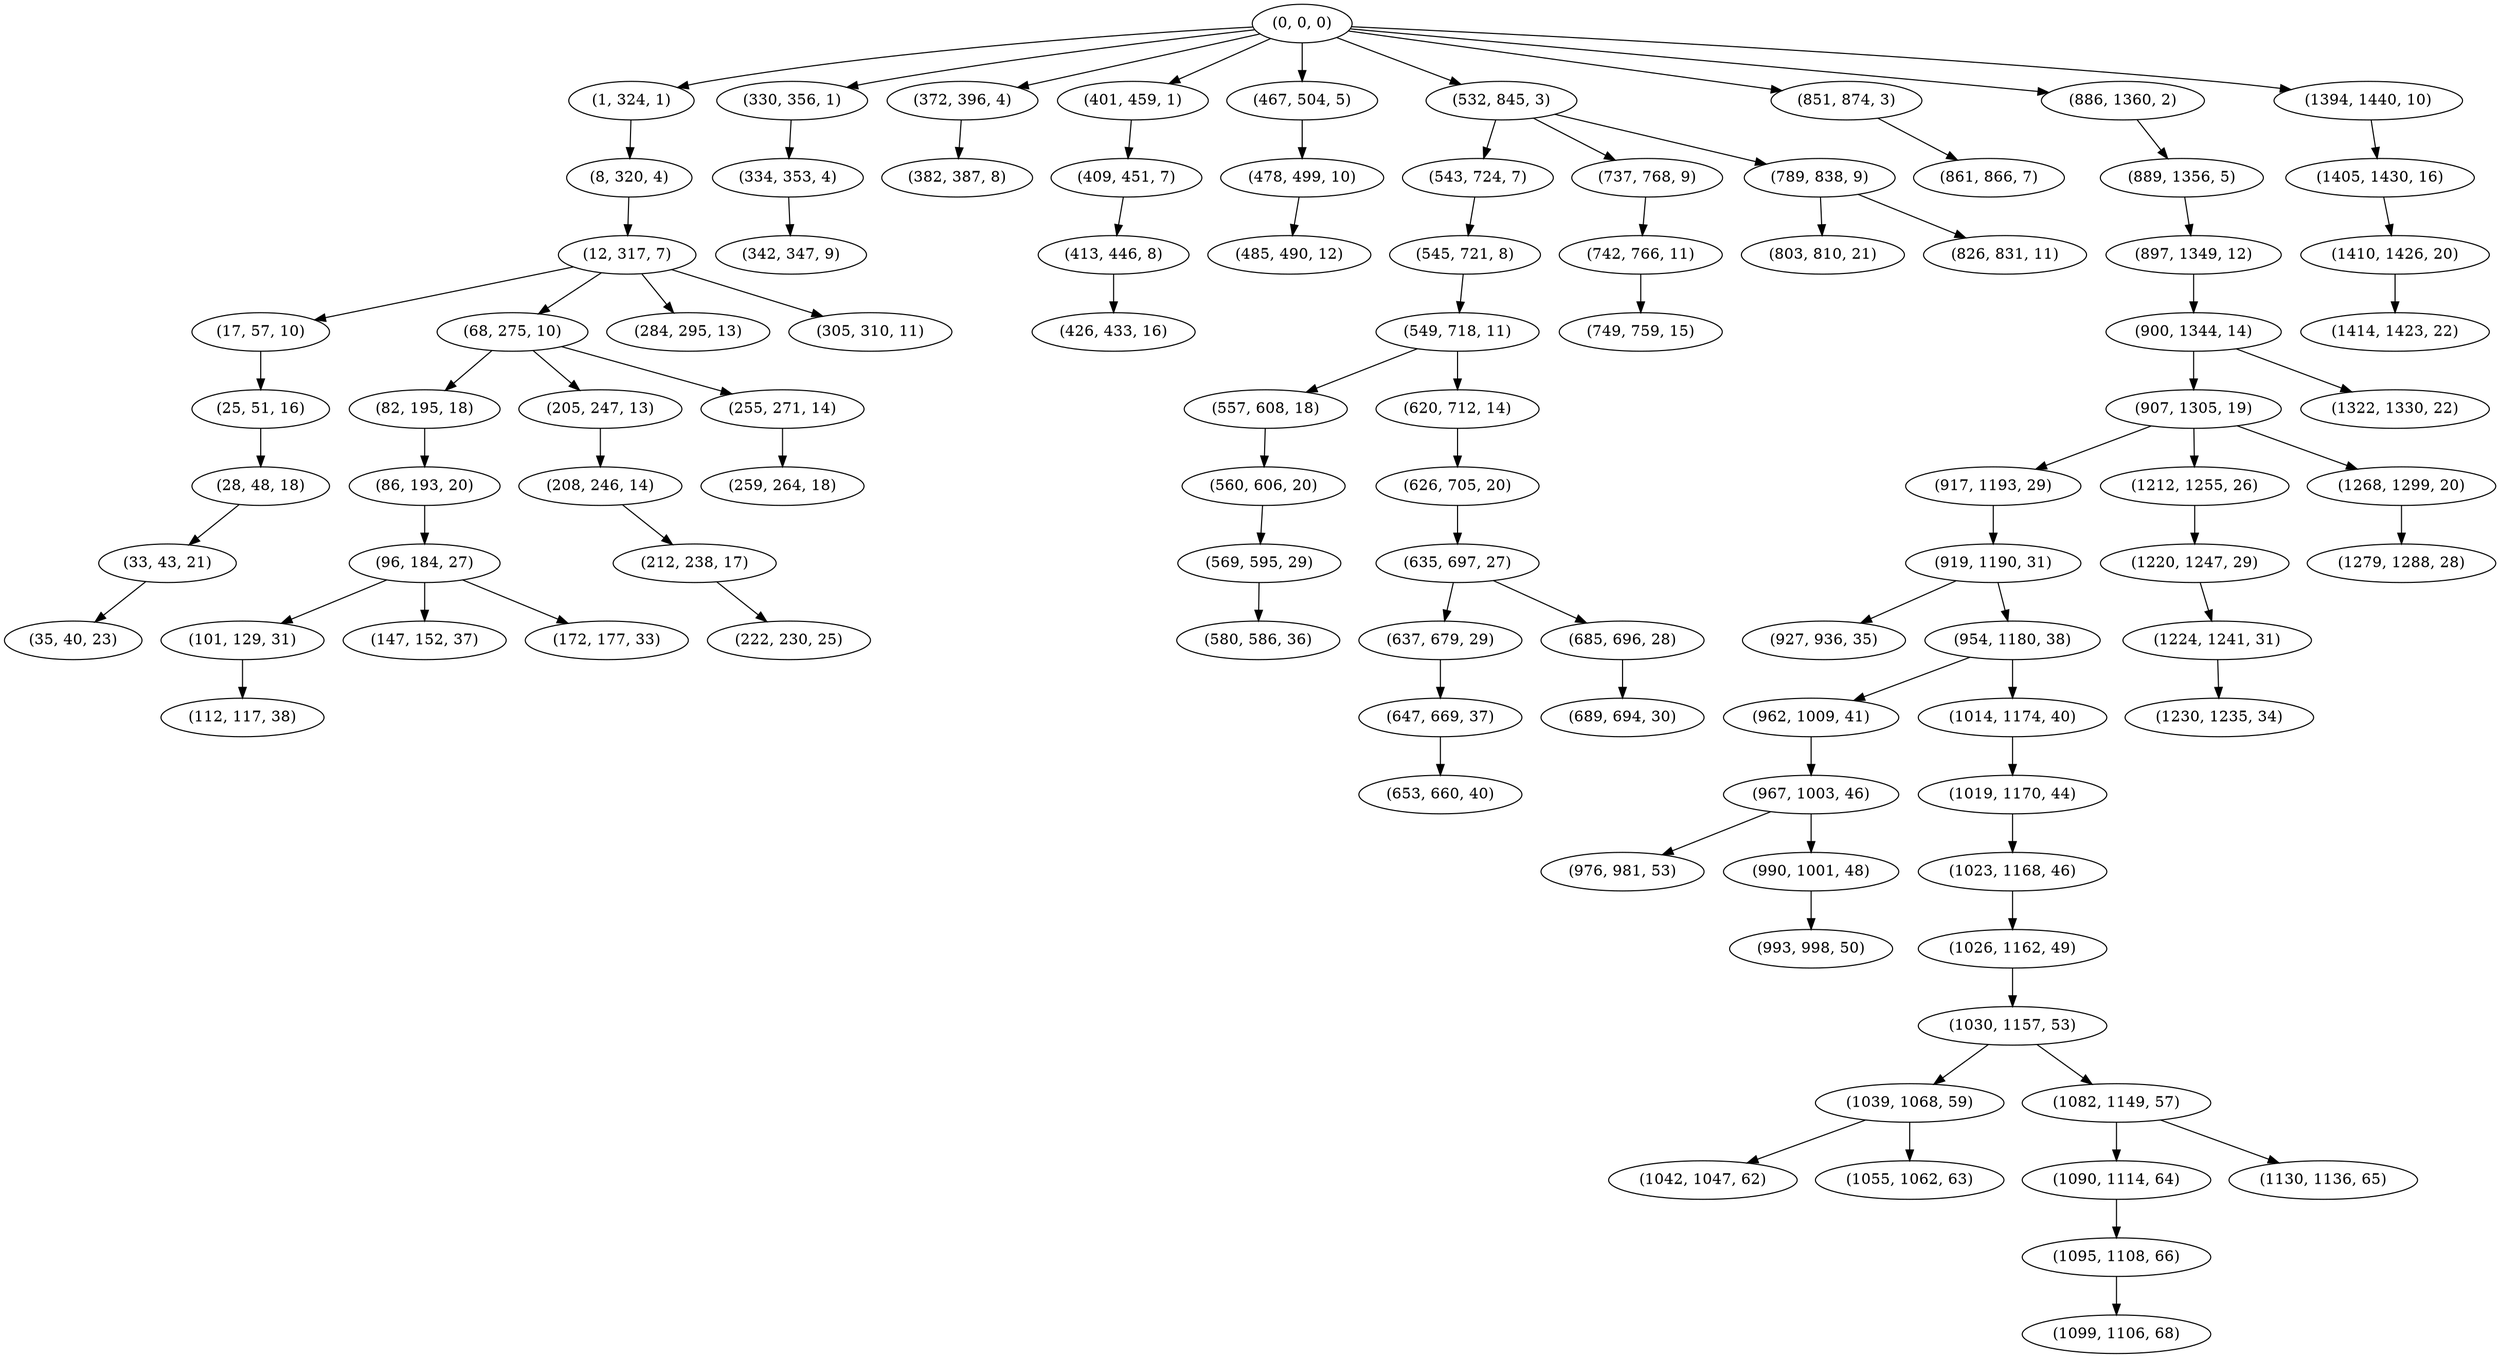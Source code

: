 digraph tree {
    "(0, 0, 0)";
    "(1, 324, 1)";
    "(8, 320, 4)";
    "(12, 317, 7)";
    "(17, 57, 10)";
    "(25, 51, 16)";
    "(28, 48, 18)";
    "(33, 43, 21)";
    "(35, 40, 23)";
    "(68, 275, 10)";
    "(82, 195, 18)";
    "(86, 193, 20)";
    "(96, 184, 27)";
    "(101, 129, 31)";
    "(112, 117, 38)";
    "(147, 152, 37)";
    "(172, 177, 33)";
    "(205, 247, 13)";
    "(208, 246, 14)";
    "(212, 238, 17)";
    "(222, 230, 25)";
    "(255, 271, 14)";
    "(259, 264, 18)";
    "(284, 295, 13)";
    "(305, 310, 11)";
    "(330, 356, 1)";
    "(334, 353, 4)";
    "(342, 347, 9)";
    "(372, 396, 4)";
    "(382, 387, 8)";
    "(401, 459, 1)";
    "(409, 451, 7)";
    "(413, 446, 8)";
    "(426, 433, 16)";
    "(467, 504, 5)";
    "(478, 499, 10)";
    "(485, 490, 12)";
    "(532, 845, 3)";
    "(543, 724, 7)";
    "(545, 721, 8)";
    "(549, 718, 11)";
    "(557, 608, 18)";
    "(560, 606, 20)";
    "(569, 595, 29)";
    "(580, 586, 36)";
    "(620, 712, 14)";
    "(626, 705, 20)";
    "(635, 697, 27)";
    "(637, 679, 29)";
    "(647, 669, 37)";
    "(653, 660, 40)";
    "(685, 696, 28)";
    "(689, 694, 30)";
    "(737, 768, 9)";
    "(742, 766, 11)";
    "(749, 759, 15)";
    "(789, 838, 9)";
    "(803, 810, 21)";
    "(826, 831, 11)";
    "(851, 874, 3)";
    "(861, 866, 7)";
    "(886, 1360, 2)";
    "(889, 1356, 5)";
    "(897, 1349, 12)";
    "(900, 1344, 14)";
    "(907, 1305, 19)";
    "(917, 1193, 29)";
    "(919, 1190, 31)";
    "(927, 936, 35)";
    "(954, 1180, 38)";
    "(962, 1009, 41)";
    "(967, 1003, 46)";
    "(976, 981, 53)";
    "(990, 1001, 48)";
    "(993, 998, 50)";
    "(1014, 1174, 40)";
    "(1019, 1170, 44)";
    "(1023, 1168, 46)";
    "(1026, 1162, 49)";
    "(1030, 1157, 53)";
    "(1039, 1068, 59)";
    "(1042, 1047, 62)";
    "(1055, 1062, 63)";
    "(1082, 1149, 57)";
    "(1090, 1114, 64)";
    "(1095, 1108, 66)";
    "(1099, 1106, 68)";
    "(1130, 1136, 65)";
    "(1212, 1255, 26)";
    "(1220, 1247, 29)";
    "(1224, 1241, 31)";
    "(1230, 1235, 34)";
    "(1268, 1299, 20)";
    "(1279, 1288, 28)";
    "(1322, 1330, 22)";
    "(1394, 1440, 10)";
    "(1405, 1430, 16)";
    "(1410, 1426, 20)";
    "(1414, 1423, 22)";
    "(0, 0, 0)" -> "(1, 324, 1)";
    "(0, 0, 0)" -> "(330, 356, 1)";
    "(0, 0, 0)" -> "(372, 396, 4)";
    "(0, 0, 0)" -> "(401, 459, 1)";
    "(0, 0, 0)" -> "(467, 504, 5)";
    "(0, 0, 0)" -> "(532, 845, 3)";
    "(0, 0, 0)" -> "(851, 874, 3)";
    "(0, 0, 0)" -> "(886, 1360, 2)";
    "(0, 0, 0)" -> "(1394, 1440, 10)";
    "(1, 324, 1)" -> "(8, 320, 4)";
    "(8, 320, 4)" -> "(12, 317, 7)";
    "(12, 317, 7)" -> "(17, 57, 10)";
    "(12, 317, 7)" -> "(68, 275, 10)";
    "(12, 317, 7)" -> "(284, 295, 13)";
    "(12, 317, 7)" -> "(305, 310, 11)";
    "(17, 57, 10)" -> "(25, 51, 16)";
    "(25, 51, 16)" -> "(28, 48, 18)";
    "(28, 48, 18)" -> "(33, 43, 21)";
    "(33, 43, 21)" -> "(35, 40, 23)";
    "(68, 275, 10)" -> "(82, 195, 18)";
    "(68, 275, 10)" -> "(205, 247, 13)";
    "(68, 275, 10)" -> "(255, 271, 14)";
    "(82, 195, 18)" -> "(86, 193, 20)";
    "(86, 193, 20)" -> "(96, 184, 27)";
    "(96, 184, 27)" -> "(101, 129, 31)";
    "(96, 184, 27)" -> "(147, 152, 37)";
    "(96, 184, 27)" -> "(172, 177, 33)";
    "(101, 129, 31)" -> "(112, 117, 38)";
    "(205, 247, 13)" -> "(208, 246, 14)";
    "(208, 246, 14)" -> "(212, 238, 17)";
    "(212, 238, 17)" -> "(222, 230, 25)";
    "(255, 271, 14)" -> "(259, 264, 18)";
    "(330, 356, 1)" -> "(334, 353, 4)";
    "(334, 353, 4)" -> "(342, 347, 9)";
    "(372, 396, 4)" -> "(382, 387, 8)";
    "(401, 459, 1)" -> "(409, 451, 7)";
    "(409, 451, 7)" -> "(413, 446, 8)";
    "(413, 446, 8)" -> "(426, 433, 16)";
    "(467, 504, 5)" -> "(478, 499, 10)";
    "(478, 499, 10)" -> "(485, 490, 12)";
    "(532, 845, 3)" -> "(543, 724, 7)";
    "(532, 845, 3)" -> "(737, 768, 9)";
    "(532, 845, 3)" -> "(789, 838, 9)";
    "(543, 724, 7)" -> "(545, 721, 8)";
    "(545, 721, 8)" -> "(549, 718, 11)";
    "(549, 718, 11)" -> "(557, 608, 18)";
    "(549, 718, 11)" -> "(620, 712, 14)";
    "(557, 608, 18)" -> "(560, 606, 20)";
    "(560, 606, 20)" -> "(569, 595, 29)";
    "(569, 595, 29)" -> "(580, 586, 36)";
    "(620, 712, 14)" -> "(626, 705, 20)";
    "(626, 705, 20)" -> "(635, 697, 27)";
    "(635, 697, 27)" -> "(637, 679, 29)";
    "(635, 697, 27)" -> "(685, 696, 28)";
    "(637, 679, 29)" -> "(647, 669, 37)";
    "(647, 669, 37)" -> "(653, 660, 40)";
    "(685, 696, 28)" -> "(689, 694, 30)";
    "(737, 768, 9)" -> "(742, 766, 11)";
    "(742, 766, 11)" -> "(749, 759, 15)";
    "(789, 838, 9)" -> "(803, 810, 21)";
    "(789, 838, 9)" -> "(826, 831, 11)";
    "(851, 874, 3)" -> "(861, 866, 7)";
    "(886, 1360, 2)" -> "(889, 1356, 5)";
    "(889, 1356, 5)" -> "(897, 1349, 12)";
    "(897, 1349, 12)" -> "(900, 1344, 14)";
    "(900, 1344, 14)" -> "(907, 1305, 19)";
    "(900, 1344, 14)" -> "(1322, 1330, 22)";
    "(907, 1305, 19)" -> "(917, 1193, 29)";
    "(907, 1305, 19)" -> "(1212, 1255, 26)";
    "(907, 1305, 19)" -> "(1268, 1299, 20)";
    "(917, 1193, 29)" -> "(919, 1190, 31)";
    "(919, 1190, 31)" -> "(927, 936, 35)";
    "(919, 1190, 31)" -> "(954, 1180, 38)";
    "(954, 1180, 38)" -> "(962, 1009, 41)";
    "(954, 1180, 38)" -> "(1014, 1174, 40)";
    "(962, 1009, 41)" -> "(967, 1003, 46)";
    "(967, 1003, 46)" -> "(976, 981, 53)";
    "(967, 1003, 46)" -> "(990, 1001, 48)";
    "(990, 1001, 48)" -> "(993, 998, 50)";
    "(1014, 1174, 40)" -> "(1019, 1170, 44)";
    "(1019, 1170, 44)" -> "(1023, 1168, 46)";
    "(1023, 1168, 46)" -> "(1026, 1162, 49)";
    "(1026, 1162, 49)" -> "(1030, 1157, 53)";
    "(1030, 1157, 53)" -> "(1039, 1068, 59)";
    "(1030, 1157, 53)" -> "(1082, 1149, 57)";
    "(1039, 1068, 59)" -> "(1042, 1047, 62)";
    "(1039, 1068, 59)" -> "(1055, 1062, 63)";
    "(1082, 1149, 57)" -> "(1090, 1114, 64)";
    "(1082, 1149, 57)" -> "(1130, 1136, 65)";
    "(1090, 1114, 64)" -> "(1095, 1108, 66)";
    "(1095, 1108, 66)" -> "(1099, 1106, 68)";
    "(1212, 1255, 26)" -> "(1220, 1247, 29)";
    "(1220, 1247, 29)" -> "(1224, 1241, 31)";
    "(1224, 1241, 31)" -> "(1230, 1235, 34)";
    "(1268, 1299, 20)" -> "(1279, 1288, 28)";
    "(1394, 1440, 10)" -> "(1405, 1430, 16)";
    "(1405, 1430, 16)" -> "(1410, 1426, 20)";
    "(1410, 1426, 20)" -> "(1414, 1423, 22)";
}
